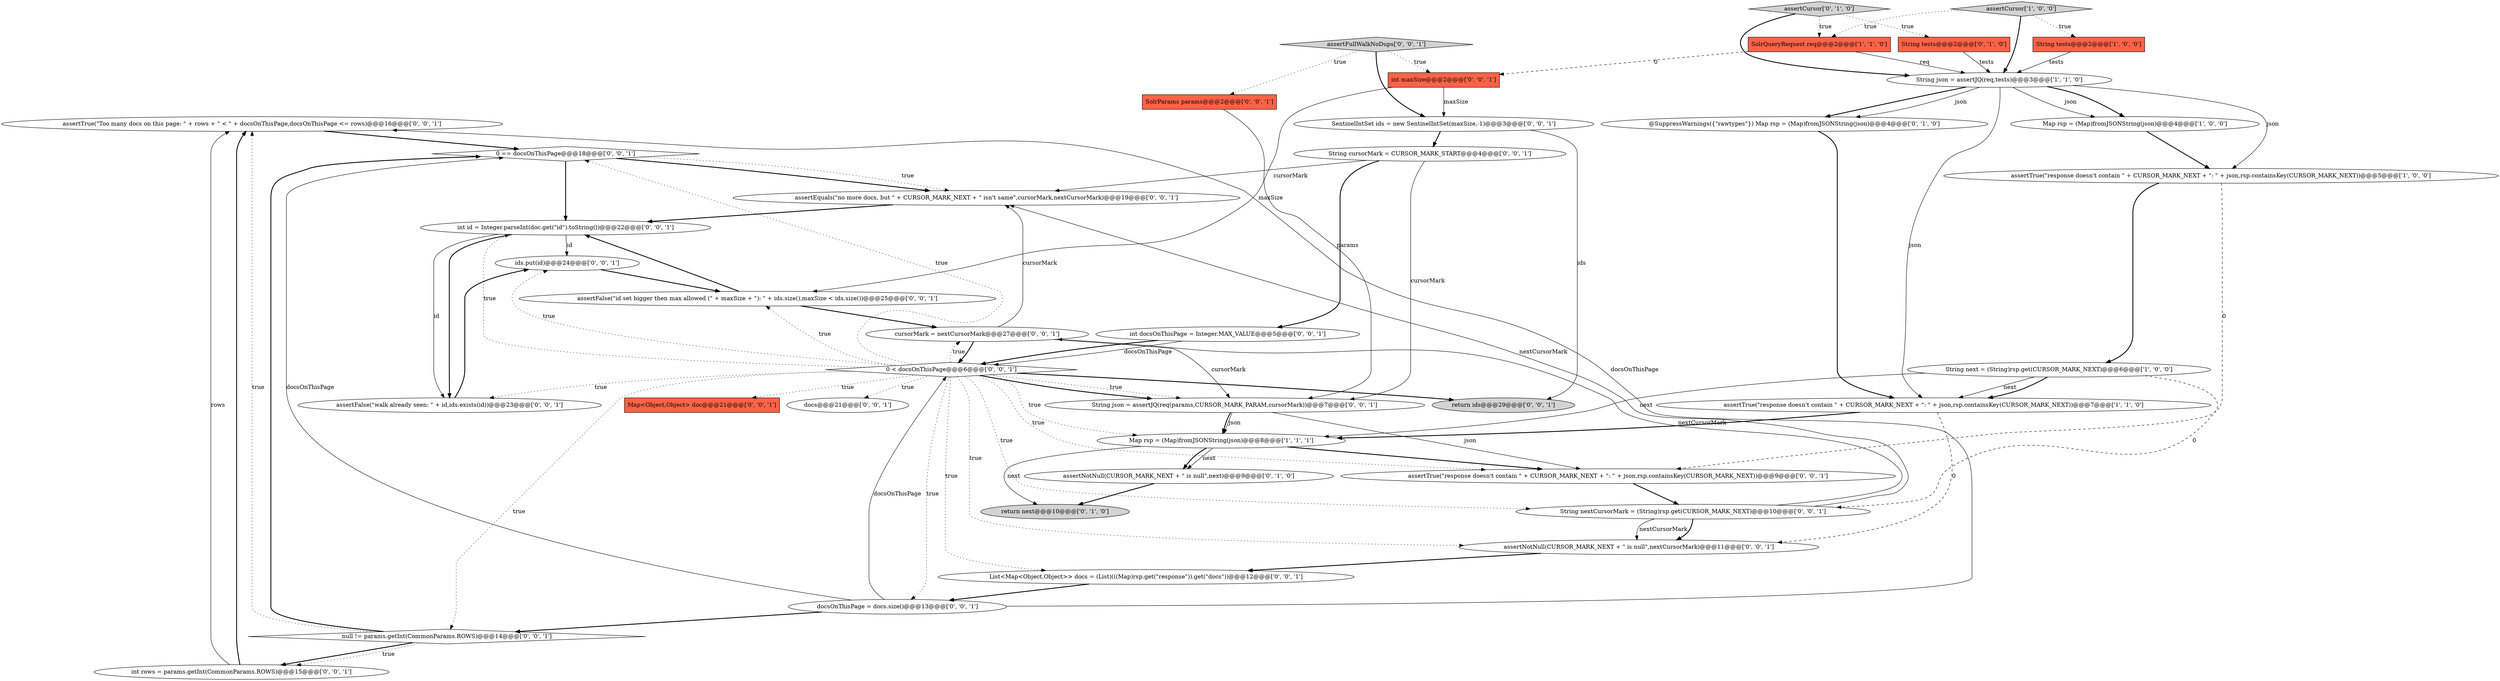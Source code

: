 digraph {
15 [style = filled, label = "assertTrue(\"Too many docs on this page: \" + rows + \" < \" + docsOnThisPage,docsOnThisPage <= rows)@@@16@@@['0', '0', '1']", fillcolor = white, shape = ellipse image = "AAA0AAABBB3BBB"];
31 [style = filled, label = "null != params.getInt(CommonParams.ROWS)@@@14@@@['0', '0', '1']", fillcolor = white, shape = diamond image = "AAA0AAABBB3BBB"];
7 [style = filled, label = "Map rsp = (Map)fromJSONString(json)@@@4@@@['1', '0', '0']", fillcolor = white, shape = ellipse image = "AAA0AAABBB1BBB"];
3 [style = filled, label = "assertCursor['1', '0', '0']", fillcolor = lightgray, shape = diamond image = "AAA0AAABBB1BBB"];
28 [style = filled, label = "assertFullWalkNoDups['0', '0', '1']", fillcolor = lightgray, shape = diamond image = "AAA0AAABBB3BBB"];
37 [style = filled, label = "String cursorMark = CURSOR_MARK_START@@@4@@@['0', '0', '1']", fillcolor = white, shape = ellipse image = "AAA0AAABBB3BBB"];
33 [style = filled, label = "0 < docsOnThisPage@@@6@@@['0', '0', '1']", fillcolor = white, shape = diamond image = "AAA0AAABBB3BBB"];
36 [style = filled, label = "ids.put(id)@@@24@@@['0', '0', '1']", fillcolor = white, shape = ellipse image = "AAA0AAABBB3BBB"];
16 [style = filled, label = "String nextCursorMark = (String)rsp.get(CURSOR_MARK_NEXT)@@@10@@@['0', '0', '1']", fillcolor = white, shape = ellipse image = "AAA0AAABBB3BBB"];
13 [style = filled, label = "String tests@@@2@@@['0', '1', '0']", fillcolor = tomato, shape = box image = "AAA0AAABBB2BBB"];
32 [style = filled, label = "docsOnThisPage = docs.size()@@@13@@@['0', '0', '1']", fillcolor = white, shape = ellipse image = "AAA0AAABBB3BBB"];
27 [style = filled, label = "return ids@@@29@@@['0', '0', '1']", fillcolor = lightgray, shape = ellipse image = "AAA0AAABBB3BBB"];
23 [style = filled, label = "assertTrue(\"response doesn't contain \" + CURSOR_MARK_NEXT + \": \" + json,rsp.containsKey(CURSOR_MARK_NEXT))@@@9@@@['0', '0', '1']", fillcolor = white, shape = ellipse image = "AAA0AAABBB3BBB"];
29 [style = filled, label = "assertFalse(\"walk already seen: \" + id,ids.exists(id))@@@23@@@['0', '0', '1']", fillcolor = white, shape = ellipse image = "AAA0AAABBB3BBB"];
17 [style = filled, label = "int maxSize@@@2@@@['0', '0', '1']", fillcolor = tomato, shape = box image = "AAA0AAABBB3BBB"];
4 [style = filled, label = "String json = assertJQ(req,tests)@@@3@@@['1', '1', '0']", fillcolor = white, shape = ellipse image = "AAA0AAABBB1BBB"];
24 [style = filled, label = "0 == docsOnThisPage@@@18@@@['0', '0', '1']", fillcolor = white, shape = diamond image = "AAA0AAABBB3BBB"];
26 [style = filled, label = "cursorMark = nextCursorMark@@@27@@@['0', '0', '1']", fillcolor = white, shape = ellipse image = "AAA0AAABBB3BBB"];
0 [style = filled, label = "Map rsp = (Map)fromJSONString(json)@@@8@@@['1', '1', '1']", fillcolor = white, shape = ellipse image = "AAA0AAABBB1BBB"];
18 [style = filled, label = "List<Map<Object,Object>> docs = (List)(((Map)rsp.get(\"response\")).get(\"docs\"))@@@12@@@['0', '0', '1']", fillcolor = white, shape = ellipse image = "AAA0AAABBB3BBB"];
20 [style = filled, label = "assertNotNull(CURSOR_MARK_NEXT + \" is null\",nextCursorMark)@@@11@@@['0', '0', '1']", fillcolor = white, shape = ellipse image = "AAA0AAABBB3BBB"];
1 [style = filled, label = "String tests@@@2@@@['1', '0', '0']", fillcolor = tomato, shape = box image = "AAA0AAABBB1BBB"];
2 [style = filled, label = "SolrQueryRequest req@@@2@@@['1', '1', '0']", fillcolor = tomato, shape = box image = "AAA0AAABBB1BBB"];
21 [style = filled, label = "assertEquals(\"no more docs, but \" + CURSOR_MARK_NEXT + \" isn't same\",cursorMark,nextCursorMark)@@@19@@@['0', '0', '1']", fillcolor = white, shape = ellipse image = "AAA0AAABBB3BBB"];
25 [style = filled, label = "String json = assertJQ(req(params,CURSOR_MARK_PARAM,cursorMark))@@@7@@@['0', '0', '1']", fillcolor = white, shape = ellipse image = "AAA0AAABBB3BBB"];
12 [style = filled, label = "@SuppressWarnings({\"rawtypes\"}) Map rsp = (Map)fromJSONString(json)@@@4@@@['0', '1', '0']", fillcolor = white, shape = ellipse image = "AAA0AAABBB2BBB"];
10 [style = filled, label = "assertCursor['0', '1', '0']", fillcolor = lightgray, shape = diamond image = "AAA0AAABBB2BBB"];
38 [style = filled, label = "Map<Object,Object> doc@@@21@@@['0', '0', '1']", fillcolor = tomato, shape = box image = "AAA0AAABBB3BBB"];
30 [style = filled, label = "int docsOnThisPage = Integer.MAX_VALUE@@@5@@@['0', '0', '1']", fillcolor = white, shape = ellipse image = "AAA0AAABBB3BBB"];
8 [style = filled, label = "assertTrue(\"response doesn't contain \" + CURSOR_MARK_NEXT + \": \" + json,rsp.containsKey(CURSOR_MARK_NEXT))@@@5@@@['1', '0', '0']", fillcolor = white, shape = ellipse image = "AAA0AAABBB1BBB"];
9 [style = filled, label = "assertNotNull(CURSOR_MARK_NEXT + \" is null\",next)@@@9@@@['0', '1', '0']", fillcolor = white, shape = ellipse image = "AAA0AAABBB2BBB"];
22 [style = filled, label = "int rows = params.getInt(CommonParams.ROWS)@@@15@@@['0', '0', '1']", fillcolor = white, shape = ellipse image = "AAA0AAABBB3BBB"];
14 [style = filled, label = "SolrParams params@@@2@@@['0', '0', '1']", fillcolor = tomato, shape = box image = "AAA0AAABBB3BBB"];
19 [style = filled, label = "SentinelIntSet ids = new SentinelIntSet(maxSize,-1)@@@3@@@['0', '0', '1']", fillcolor = white, shape = ellipse image = "AAA0AAABBB3BBB"];
5 [style = filled, label = "String next = (String)rsp.get(CURSOR_MARK_NEXT)@@@6@@@['1', '0', '0']", fillcolor = white, shape = ellipse image = "AAA0AAABBB1BBB"];
11 [style = filled, label = "return next@@@10@@@['0', '1', '0']", fillcolor = lightgray, shape = ellipse image = "AAA0AAABBB2BBB"];
34 [style = filled, label = "int id = Integer.parseInt(doc.get(\"id\").toString())@@@22@@@['0', '0', '1']", fillcolor = white, shape = ellipse image = "AAA0AAABBB3BBB"];
39 [style = filled, label = "docs@@@21@@@['0', '0', '1']", fillcolor = white, shape = ellipse image = "AAA0AAABBB3BBB"];
6 [style = filled, label = "assertTrue(\"response doesn't contain \" + CURSOR_MARK_NEXT + \": \" + json,rsp.containsKey(CURSOR_MARK_NEXT))@@@7@@@['1', '1', '0']", fillcolor = white, shape = ellipse image = "AAA0AAABBB1BBB"];
35 [style = filled, label = "assertFalse(\"id set bigger then max allowed (\" + maxSize + \"): \" + ids.size(),maxSize < ids.size())@@@25@@@['0', '0', '1']", fillcolor = white, shape = ellipse image = "AAA0AAABBB3BBB"];
4->8 [style = solid, label="json"];
24->21 [style = bold, label=""];
31->15 [style = dotted, label="true"];
13->4 [style = solid, label="tests"];
28->17 [style = dotted, label="true"];
6->20 [style = dashed, label="0"];
3->1 [style = dotted, label="true"];
34->36 [style = solid, label="id"];
33->32 [style = dotted, label="true"];
2->4 [style = solid, label="req"];
26->21 [style = solid, label="cursorMark"];
33->24 [style = dotted, label="true"];
23->16 [style = bold, label=""];
33->31 [style = dotted, label="true"];
0->23 [style = bold, label=""];
8->23 [style = dashed, label="0"];
22->15 [style = solid, label="rows"];
33->18 [style = dotted, label="true"];
37->30 [style = bold, label=""];
33->26 [style = dotted, label="true"];
34->29 [style = bold, label=""];
32->33 [style = solid, label="docsOnThisPage"];
30->33 [style = solid, label="docsOnThisPage"];
25->0 [style = solid, label="json"];
35->34 [style = bold, label=""];
35->26 [style = bold, label=""];
36->35 [style = bold, label=""];
5->6 [style = solid, label="next"];
5->6 [style = bold, label=""];
33->20 [style = dotted, label="true"];
33->27 [style = bold, label=""];
10->13 [style = dotted, label="true"];
8->5 [style = bold, label=""];
25->23 [style = solid, label="json"];
4->6 [style = solid, label="json"];
33->38 [style = dotted, label="true"];
20->18 [style = bold, label=""];
34->29 [style = solid, label="id"];
16->26 [style = solid, label="nextCursorMark"];
31->22 [style = bold, label=""];
28->19 [style = bold, label=""];
33->16 [style = dotted, label="true"];
18->32 [style = bold, label=""];
10->4 [style = bold, label=""];
33->35 [style = dotted, label="true"];
37->25 [style = solid, label="cursorMark"];
17->19 [style = solid, label="maxSize"];
4->12 [style = bold, label=""];
21->34 [style = bold, label=""];
33->0 [style = dotted, label="true"];
16->20 [style = solid, label="nextCursorMark"];
33->36 [style = dotted, label="true"];
33->23 [style = dotted, label="true"];
5->0 [style = solid, label="next"];
0->9 [style = solid, label="next"];
32->24 [style = solid, label="docsOnThisPage"];
17->35 [style = solid, label="maxSize"];
5->16 [style = dashed, label="0"];
7->8 [style = bold, label=""];
4->7 [style = bold, label=""];
19->37 [style = bold, label=""];
6->0 [style = bold, label=""];
26->33 [style = bold, label=""];
0->11 [style = solid, label="next"];
37->21 [style = solid, label="cursorMark"];
15->24 [style = bold, label=""];
29->36 [style = bold, label=""];
4->7 [style = solid, label="json"];
30->33 [style = bold, label=""];
19->27 [style = solid, label="ids"];
33->29 [style = dotted, label="true"];
33->34 [style = dotted, label="true"];
25->0 [style = bold, label=""];
28->14 [style = dotted, label="true"];
31->22 [style = dotted, label="true"];
14->25 [style = solid, label="params"];
3->4 [style = bold, label=""];
12->6 [style = bold, label=""];
26->25 [style = solid, label="cursorMark"];
10->2 [style = dotted, label="true"];
16->21 [style = solid, label="nextCursorMark"];
9->11 [style = bold, label=""];
24->34 [style = bold, label=""];
33->39 [style = dotted, label="true"];
1->4 [style = solid, label="tests"];
2->17 [style = dashed, label="0"];
0->9 [style = bold, label=""];
22->15 [style = bold, label=""];
24->21 [style = dotted, label="true"];
4->12 [style = solid, label="json"];
33->25 [style = dotted, label="true"];
32->15 [style = solid, label="docsOnThisPage"];
32->31 [style = bold, label=""];
3->2 [style = dotted, label="true"];
16->20 [style = bold, label=""];
31->24 [style = bold, label=""];
33->25 [style = bold, label=""];
}
